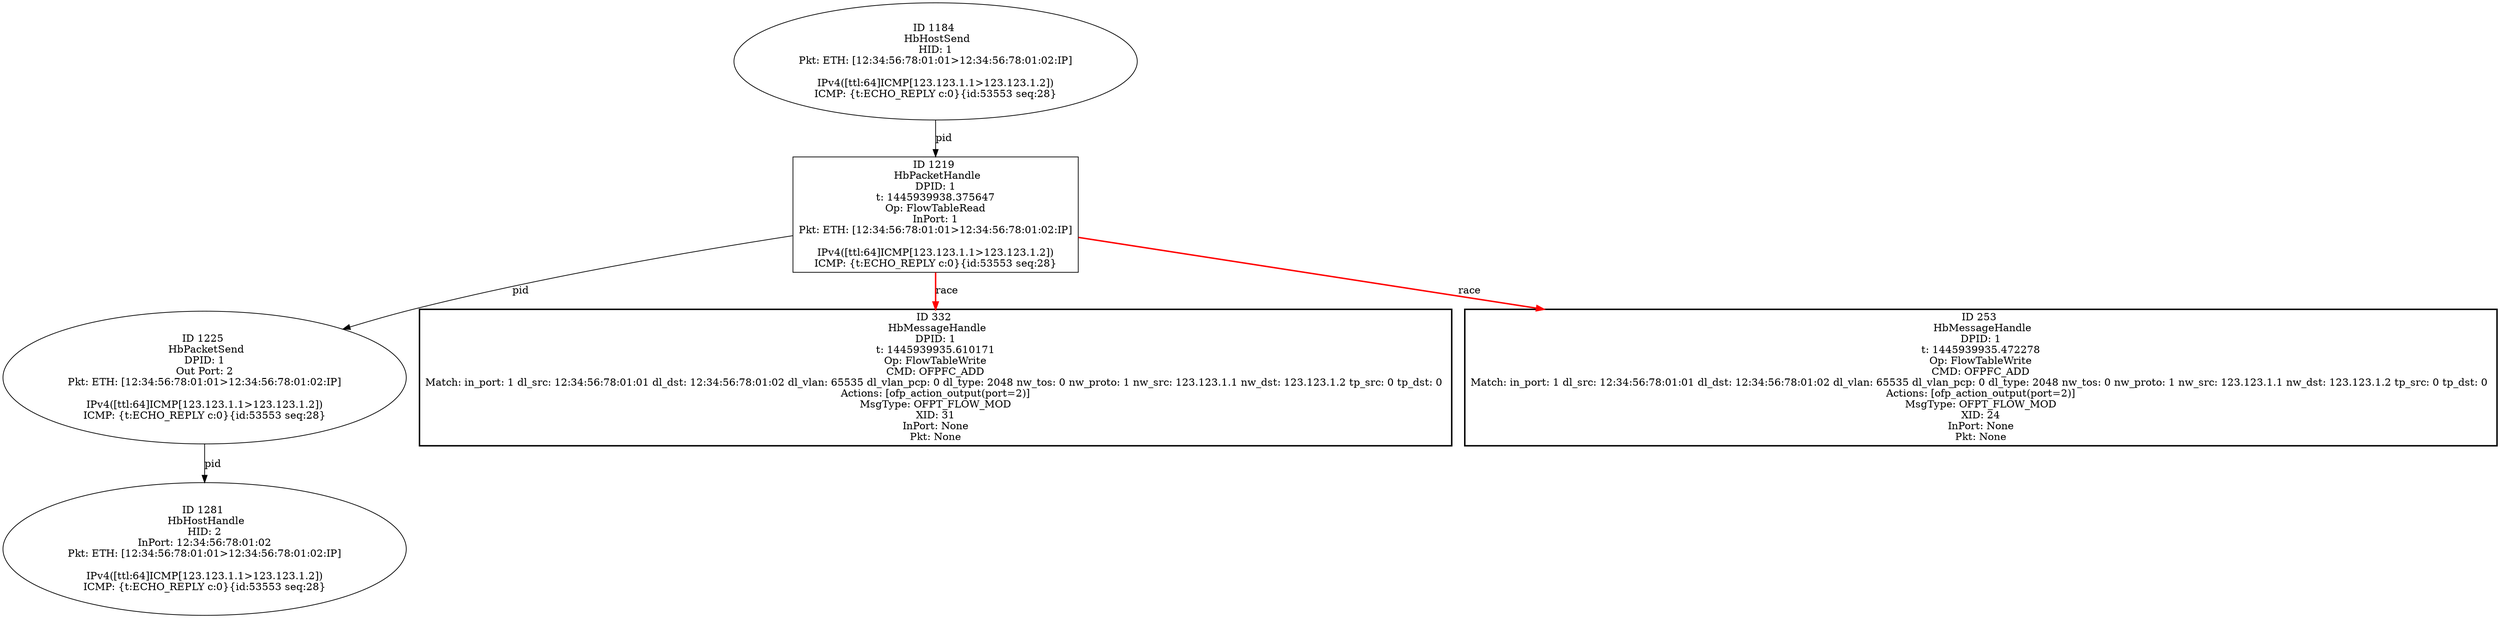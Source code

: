 strict digraph G {
1184 [shape=oval, event=<hb_events.HbHostSend object at 0x107a77cd0>, label="ID 1184 
 HbHostSend
HID: 1
Pkt: ETH: [12:34:56:78:01:01>12:34:56:78:01:02:IP]

IPv4([ttl:64]ICMP[123.123.1.1>123.123.1.2])
ICMP: {t:ECHO_REPLY c:0}{id:53553 seq:28}"];
1281 [shape=oval, event=<hb_events.HbHostHandle object at 0x107ba11d0>, label="ID 1281 
 HbHostHandle
HID: 2
InPort: 12:34:56:78:01:02
Pkt: ETH: [12:34:56:78:01:01>12:34:56:78:01:02:IP]

IPv4([ttl:64]ICMP[123.123.1.1>123.123.1.2])
ICMP: {t:ECHO_REPLY c:0}{id:53553 seq:28}"];
1219 [shape=box, event=<hb_events.HbPacketHandle object at 0x107b70310>, label="ID 1219 
 HbPacketHandle
DPID: 1
t: 1445939938.375647
Op: FlowTableRead
InPort: 1
Pkt: ETH: [12:34:56:78:01:01>12:34:56:78:01:02:IP]

IPv4([ttl:64]ICMP[123.123.1.1>123.123.1.2])
ICMP: {t:ECHO_REPLY c:0}{id:53553 seq:28}"];
1225 [shape=oval, event=<hb_events.HbPacketSend object at 0x107b7b850>, label="ID 1225 
 HbPacketSend
DPID: 1
Out Port: 2
Pkt: ETH: [12:34:56:78:01:01>12:34:56:78:01:02:IP]

IPv4([ttl:64]ICMP[123.123.1.1>123.123.1.2])
ICMP: {t:ECHO_REPLY c:0}{id:53553 seq:28}"];
332 [shape=box, style=bold, event=<hb_events.HbMessageHandle object at 0x10780e150>, label="ID 332 
 HbMessageHandle
DPID: 1
t: 1445939935.610171
Op: FlowTableWrite
CMD: OFPFC_ADD
Match: in_port: 1 dl_src: 12:34:56:78:01:01 dl_dst: 12:34:56:78:01:02 dl_vlan: 65535 dl_vlan_pcp: 0 dl_type: 2048 nw_tos: 0 nw_proto: 1 nw_src: 123.123.1.1 nw_dst: 123.123.1.2 tp_src: 0 tp_dst: 0 
Actions: [ofp_action_output(port=2)]
MsgType: OFPT_FLOW_MOD
XID: 31
InPort: None
Pkt: None"];
253 [shape=box, style=bold, event=<hb_events.HbMessageHandle object at 0x1077de2d0>, label="ID 253 
 HbMessageHandle
DPID: 1
t: 1445939935.472278
Op: FlowTableWrite
CMD: OFPFC_ADD
Match: in_port: 1 dl_src: 12:34:56:78:01:01 dl_dst: 12:34:56:78:01:02 dl_vlan: 65535 dl_vlan_pcp: 0 dl_type: 2048 nw_tos: 0 nw_proto: 1 nw_src: 123.123.1.1 nw_dst: 123.123.1.2 tp_src: 0 tp_dst: 0 
Actions: [ofp_action_output(port=2)]
MsgType: OFPT_FLOW_MOD
XID: 24
InPort: None
Pkt: None"];
1184 -> 1219  [rel=pid, label=pid];
1219 -> 1225  [rel=pid, label=pid];
1219 -> 332  [harmful=True, color=red, style=bold, rel=race, label=race];
1219 -> 253  [harmful=True, color=red, style=bold, rel=race, label=race];
1225 -> 1281  [rel=pid, label=pid];
}
